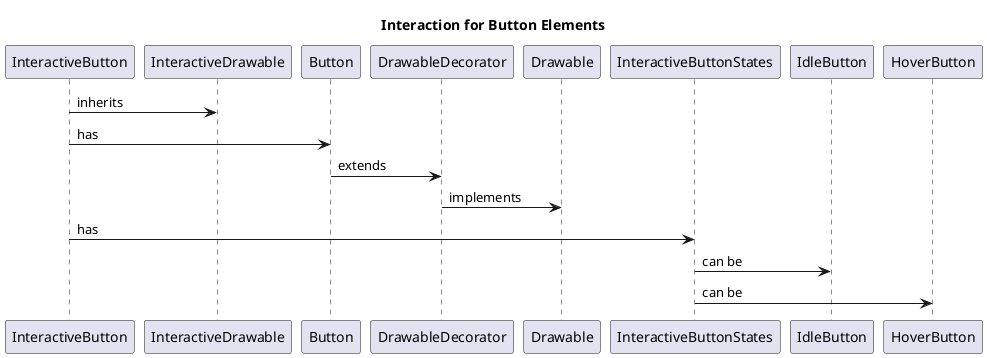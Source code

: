 @startuml Interaction for Button Elements
title Interaction for Button Elements 

participant InteractiveButton
participant InteractiveDrawable
participant Button
participant DrawableDecorator
participant Drawable
participant InteractiveButtonStates
participant IdleButton
participant HoverButton

InteractiveButton -> InteractiveDrawable : inherits
InteractiveButton -> Button : has
Button -> DrawableDecorator : extends
DrawableDecorator -> Drawable : implements
InteractiveButton -> InteractiveButtonStates : has
InteractiveButtonStates -> IdleButton : can be
InteractiveButtonStates -> HoverButton : can be

@enduml
